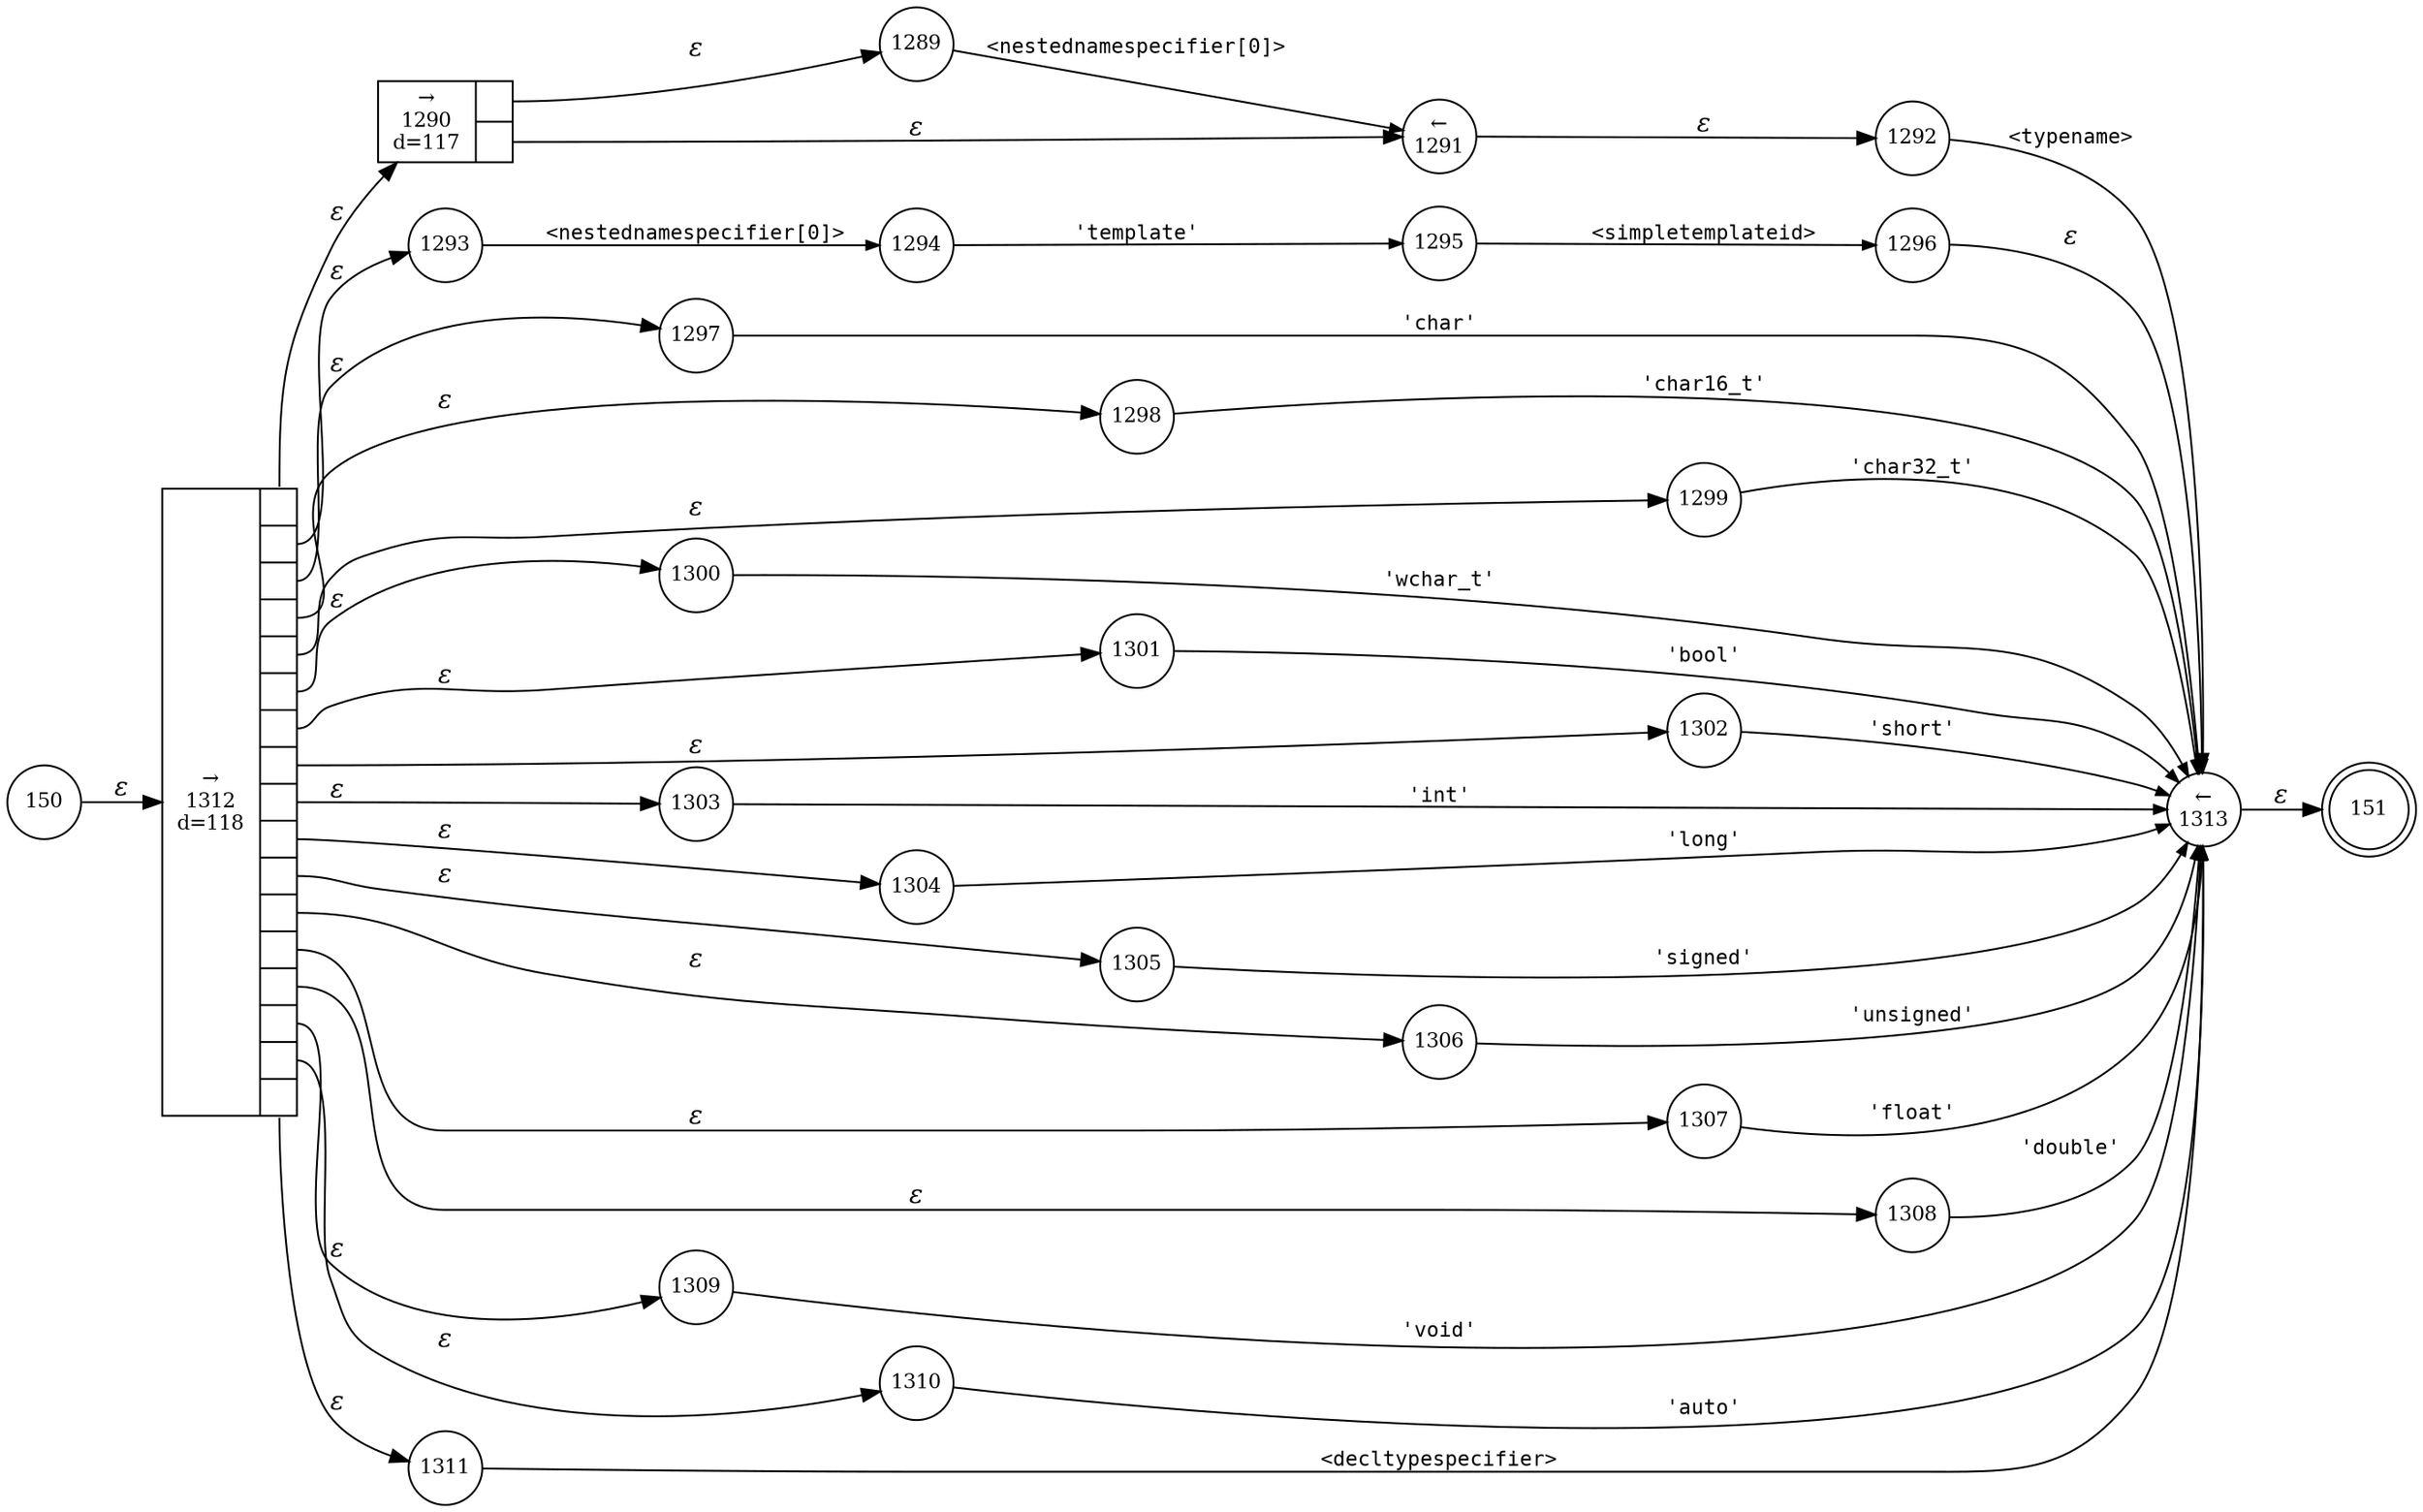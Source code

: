 digraph ATN {
rankdir=LR;
s151[fontsize=11, label="151", shape=doublecircle, fixedsize=true, width=.6];
s1289[fontsize=11,label="1289", shape=circle, fixedsize=true, width=.55, peripheries=1];
s1290[fontsize=11,label="{&rarr;\n1290\nd=117|{<p0>|<p1>}}", shape=record, fixedsize=false, peripheries=1];
s1291[fontsize=11,label="&larr;\n1291", shape=circle, fixedsize=true, width=.55, peripheries=1];
s1292[fontsize=11,label="1292", shape=circle, fixedsize=true, width=.55, peripheries=1];
s1293[fontsize=11,label="1293", shape=circle, fixedsize=true, width=.55, peripheries=1];
s1294[fontsize=11,label="1294", shape=circle, fixedsize=true, width=.55, peripheries=1];
s1295[fontsize=11,label="1295", shape=circle, fixedsize=true, width=.55, peripheries=1];
s1296[fontsize=11,label="1296", shape=circle, fixedsize=true, width=.55, peripheries=1];
s1297[fontsize=11,label="1297", shape=circle, fixedsize=true, width=.55, peripheries=1];
s1298[fontsize=11,label="1298", shape=circle, fixedsize=true, width=.55, peripheries=1];
s1299[fontsize=11,label="1299", shape=circle, fixedsize=true, width=.55, peripheries=1];
s1300[fontsize=11,label="1300", shape=circle, fixedsize=true, width=.55, peripheries=1];
s1301[fontsize=11,label="1301", shape=circle, fixedsize=true, width=.55, peripheries=1];
s150[fontsize=11,label="150", shape=circle, fixedsize=true, width=.55, peripheries=1];
s1302[fontsize=11,label="1302", shape=circle, fixedsize=true, width=.55, peripheries=1];
s1303[fontsize=11,label="1303", shape=circle, fixedsize=true, width=.55, peripheries=1];
s1304[fontsize=11,label="1304", shape=circle, fixedsize=true, width=.55, peripheries=1];
s1305[fontsize=11,label="1305", shape=circle, fixedsize=true, width=.55, peripheries=1];
s1306[fontsize=11,label="1306", shape=circle, fixedsize=true, width=.55, peripheries=1];
s1307[fontsize=11,label="1307", shape=circle, fixedsize=true, width=.55, peripheries=1];
s1308[fontsize=11,label="1308", shape=circle, fixedsize=true, width=.55, peripheries=1];
s1309[fontsize=11,label="1309", shape=circle, fixedsize=true, width=.55, peripheries=1];
s1310[fontsize=11,label="1310", shape=circle, fixedsize=true, width=.55, peripheries=1];
s1311[fontsize=11,label="1311", shape=circle, fixedsize=true, width=.55, peripheries=1];
s1312[fontsize=11,label="{&rarr;\n1312\nd=118|{<p0>|<p1>|<p2>|<p3>|<p4>|<p5>|<p6>|<p7>|<p8>|<p9>|<p10>|<p11>|<p12>|<p13>|<p14>|<p15>|<p16>}}", shape=record, fixedsize=false, peripheries=1];
s1313[fontsize=11,label="&larr;\n1313", shape=circle, fixedsize=true, width=.55, peripheries=1];
s150 -> s1312 [fontname="Times-Italic", label="&epsilon;"];
s1312:p0 -> s1290 [fontname="Times-Italic", label="&epsilon;"];
s1312:p1 -> s1293 [fontname="Times-Italic", label="&epsilon;"];
s1312:p2 -> s1297 [fontname="Times-Italic", label="&epsilon;"];
s1312:p3 -> s1298 [fontname="Times-Italic", label="&epsilon;"];
s1312:p4 -> s1299 [fontname="Times-Italic", label="&epsilon;"];
s1312:p5 -> s1300 [fontname="Times-Italic", label="&epsilon;"];
s1312:p6 -> s1301 [fontname="Times-Italic", label="&epsilon;"];
s1312:p7 -> s1302 [fontname="Times-Italic", label="&epsilon;"];
s1312:p8 -> s1303 [fontname="Times-Italic", label="&epsilon;"];
s1312:p9 -> s1304 [fontname="Times-Italic", label="&epsilon;"];
s1312:p10 -> s1305 [fontname="Times-Italic", label="&epsilon;"];
s1312:p11 -> s1306 [fontname="Times-Italic", label="&epsilon;"];
s1312:p12 -> s1307 [fontname="Times-Italic", label="&epsilon;"];
s1312:p13 -> s1308 [fontname="Times-Italic", label="&epsilon;"];
s1312:p14 -> s1309 [fontname="Times-Italic", label="&epsilon;"];
s1312:p15 -> s1310 [fontname="Times-Italic", label="&epsilon;"];
s1312:p16 -> s1311 [fontname="Times-Italic", label="&epsilon;"];
s1290:p0 -> s1289 [fontname="Times-Italic", label="&epsilon;"];
s1290:p1 -> s1291 [fontname="Times-Italic", label="&epsilon;"];
s1293 -> s1294 [fontsize=11, fontname="Courier", arrowsize=.7, label = "<nestednamespecifier[0]>", arrowhead = normal];
s1297 -> s1313 [fontsize=11, fontname="Courier", arrowsize=.7, label = "'char'", arrowhead = normal];
s1298 -> s1313 [fontsize=11, fontname="Courier", arrowsize=.7, label = "'char16_t'", arrowhead = normal];
s1299 -> s1313 [fontsize=11, fontname="Courier", arrowsize=.7, label = "'char32_t'", arrowhead = normal];
s1300 -> s1313 [fontsize=11, fontname="Courier", arrowsize=.7, label = "'wchar_t'", arrowhead = normal];
s1301 -> s1313 [fontsize=11, fontname="Courier", arrowsize=.7, label = "'bool'", arrowhead = normal];
s1302 -> s1313 [fontsize=11, fontname="Courier", arrowsize=.7, label = "'short'", arrowhead = normal];
s1303 -> s1313 [fontsize=11, fontname="Courier", arrowsize=.7, label = "'int'", arrowhead = normal];
s1304 -> s1313 [fontsize=11, fontname="Courier", arrowsize=.7, label = "'long'", arrowhead = normal];
s1305 -> s1313 [fontsize=11, fontname="Courier", arrowsize=.7, label = "'signed'", arrowhead = normal];
s1306 -> s1313 [fontsize=11, fontname="Courier", arrowsize=.7, label = "'unsigned'", arrowhead = normal];
s1307 -> s1313 [fontsize=11, fontname="Courier", arrowsize=.7, label = "'float'", arrowhead = normal];
s1308 -> s1313 [fontsize=11, fontname="Courier", arrowsize=.7, label = "'double'", arrowhead = normal];
s1309 -> s1313 [fontsize=11, fontname="Courier", arrowsize=.7, label = "'void'", arrowhead = normal];
s1310 -> s1313 [fontsize=11, fontname="Courier", arrowsize=.7, label = "'auto'", arrowhead = normal];
s1311 -> s1313 [fontsize=11, fontname="Courier", arrowsize=.7, label = "<decltypespecifier>", arrowhead = normal];
s1289 -> s1291 [fontsize=11, fontname="Courier", arrowsize=.7, label = "<nestednamespecifier[0]>", arrowhead = normal];
s1291 -> s1292 [fontname="Times-Italic", label="&epsilon;"];
s1294 -> s1295 [fontsize=11, fontname="Courier", arrowsize=.7, label = "'template'", arrowhead = normal];
s1313 -> s151 [fontname="Times-Italic", label="&epsilon;"];
s1292 -> s1313 [fontsize=11, fontname="Courier", arrowsize=.7, label = "<typename>", arrowhead = normal];
s1295 -> s1296 [fontsize=11, fontname="Courier", arrowsize=.7, label = "<simpletemplateid>", arrowhead = normal];
s1296 -> s1313 [fontname="Times-Italic", label="&epsilon;"];
}